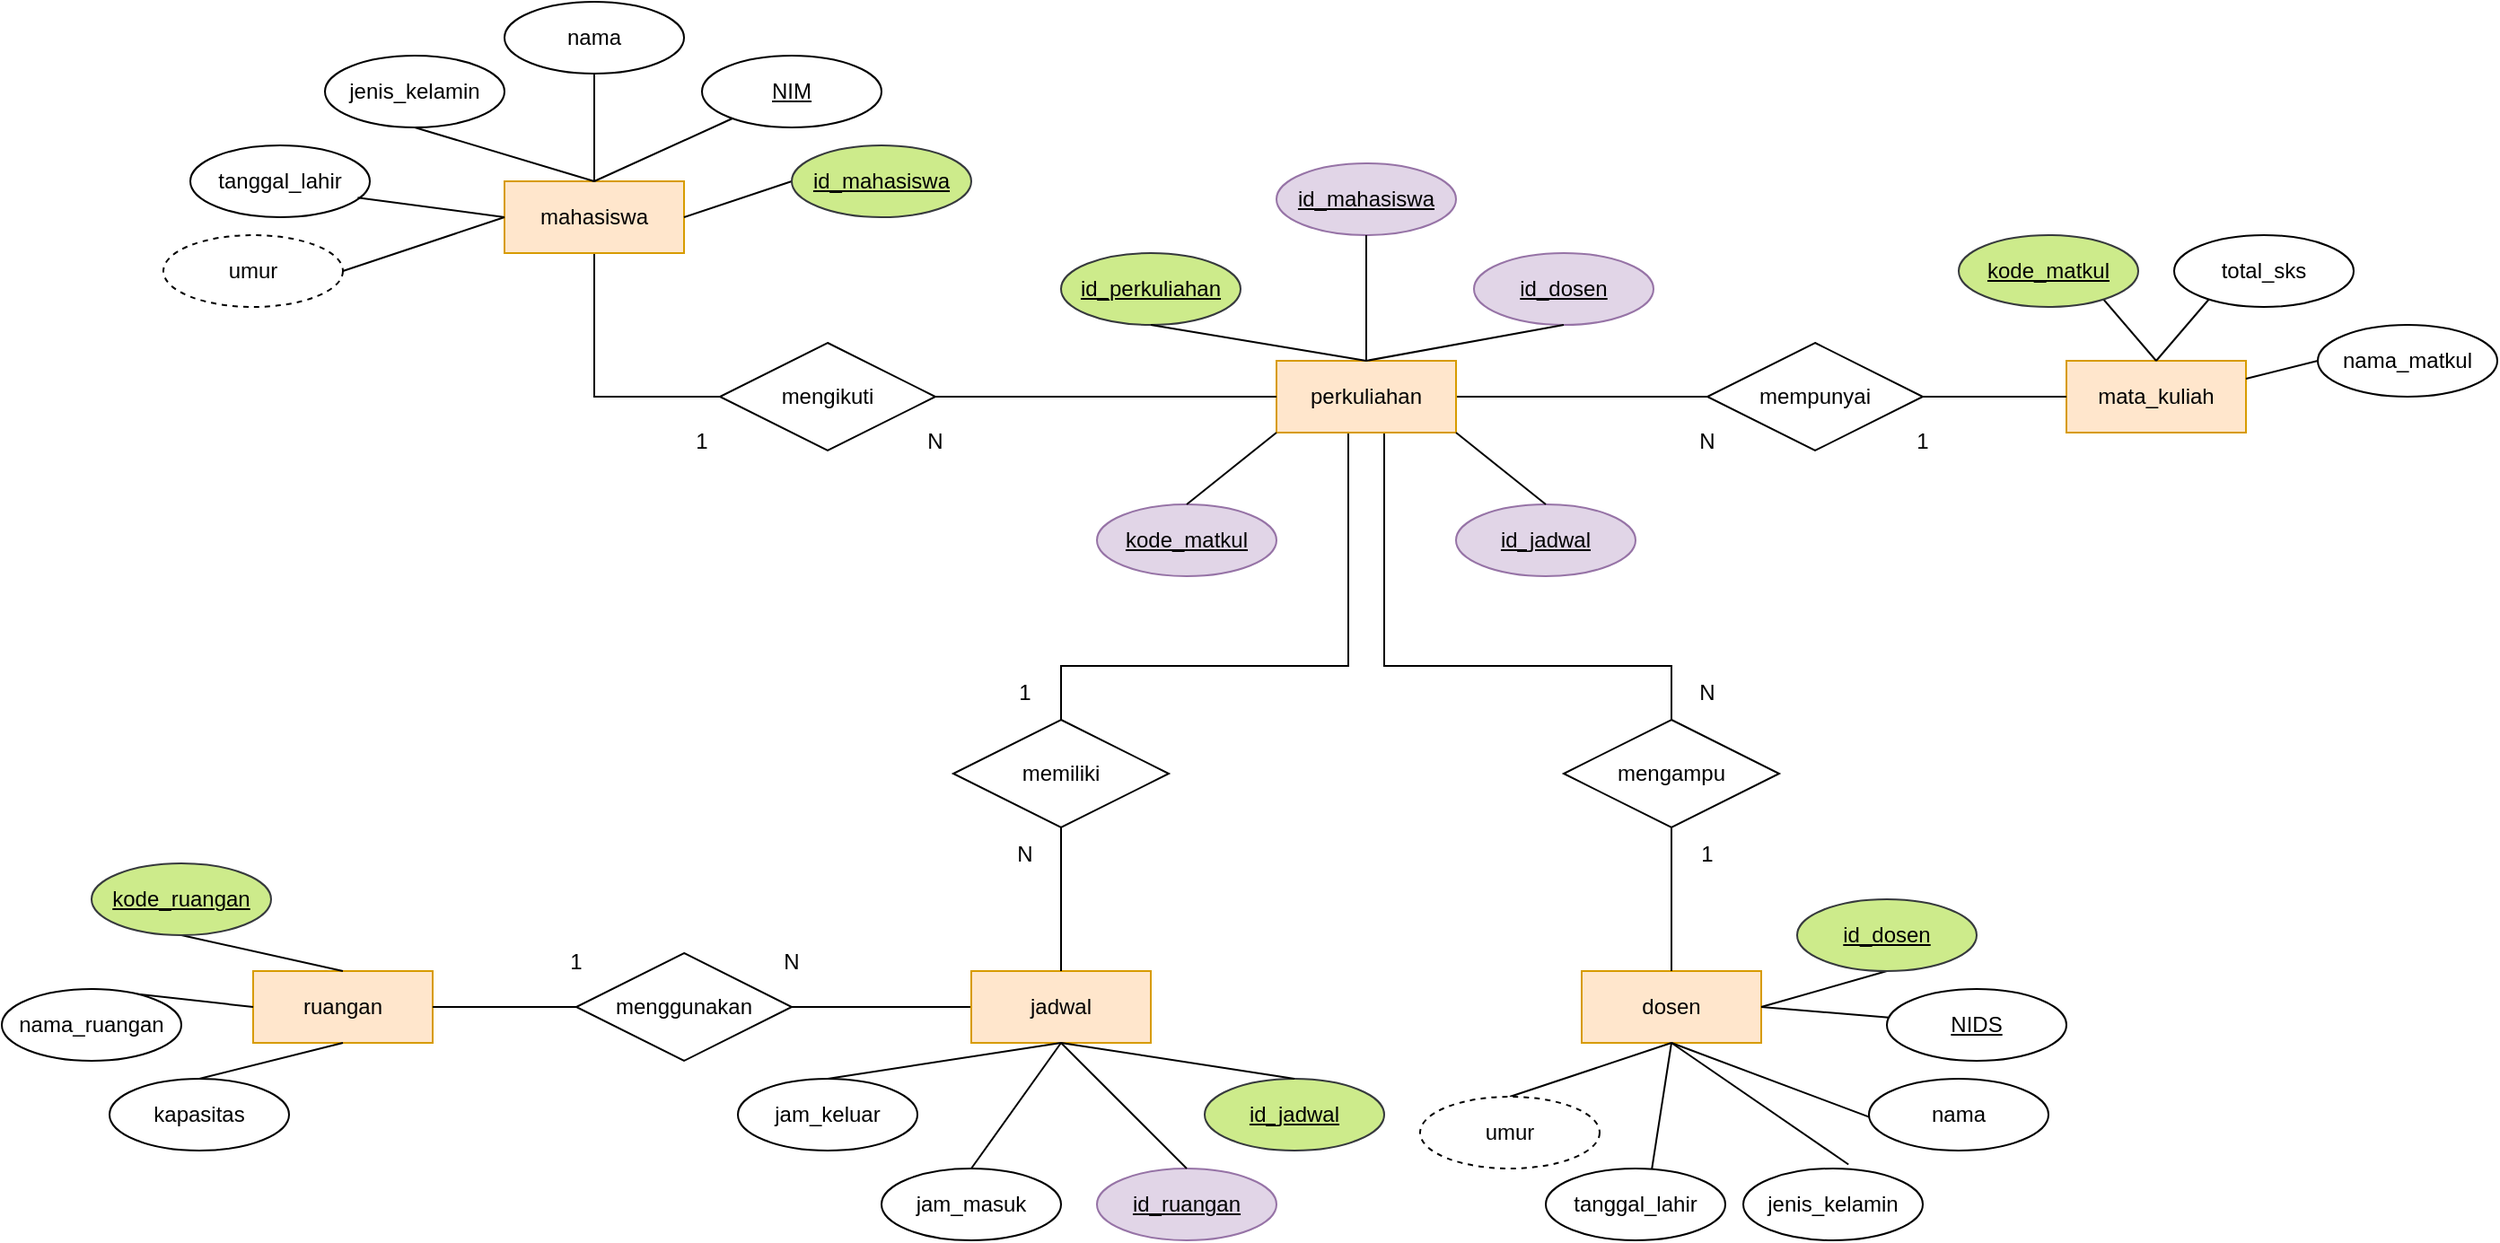 <mxfile version="26.2.9">
  <diagram name="Page-1" id="u2EYjhWLWHFpRmUkxBab">
    <mxGraphModel dx="2014" dy="1203" grid="1" gridSize="10" guides="1" tooltips="1" connect="1" arrows="1" fold="1" page="1" pageScale="1" pageWidth="850" pageHeight="1100" math="0" shadow="0">
      <root>
        <mxCell id="0" />
        <mxCell id="1" parent="0" />
        <mxCell id="Lan2Nwc-7f9aQjcRRKQz-25" style="edgeStyle=orthogonalEdgeStyle;rounded=0;orthogonalLoop=1;jettySize=auto;html=1;entryX=0;entryY=0.5;entryDx=0;entryDy=0;exitX=0.5;exitY=1;exitDx=0;exitDy=0;endArrow=none;startFill=0;" edge="1" parent="1" source="Lan2Nwc-7f9aQjcRRKQz-1" target="Lan2Nwc-7f9aQjcRRKQz-7">
          <mxGeometry relative="1" as="geometry" />
        </mxCell>
        <mxCell id="Lan2Nwc-7f9aQjcRRKQz-1" value="mahasiswa" style="whiteSpace=wrap;html=1;align=center;fillColor=#ffe6cc;strokeColor=#d79b00;" vertex="1" parent="1">
          <mxGeometry x="370" y="240" width="100" height="40" as="geometry" />
        </mxCell>
        <mxCell id="Lan2Nwc-7f9aQjcRRKQz-27" style="edgeStyle=orthogonalEdgeStyle;rounded=0;orthogonalLoop=1;jettySize=auto;html=1;entryX=0;entryY=0.5;entryDx=0;entryDy=0;endArrow=none;startFill=0;" edge="1" parent="1" source="Lan2Nwc-7f9aQjcRRKQz-2" target="Lan2Nwc-7f9aQjcRRKQz-8">
          <mxGeometry relative="1" as="geometry" />
        </mxCell>
        <mxCell id="Lan2Nwc-7f9aQjcRRKQz-29" style="edgeStyle=orthogonalEdgeStyle;rounded=0;orthogonalLoop=1;jettySize=auto;html=1;endArrow=none;startFill=0;" edge="1" parent="1" source="Lan2Nwc-7f9aQjcRRKQz-2" target="Lan2Nwc-7f9aQjcRRKQz-9">
          <mxGeometry relative="1" as="geometry">
            <Array as="points">
              <mxPoint x="860" y="510" />
              <mxPoint x="1020" y="510" />
            </Array>
          </mxGeometry>
        </mxCell>
        <mxCell id="Lan2Nwc-7f9aQjcRRKQz-30" style="edgeStyle=orthogonalEdgeStyle;rounded=0;orthogonalLoop=1;jettySize=auto;html=1;entryX=0.5;entryY=0;entryDx=0;entryDy=0;endArrow=none;startFill=0;" edge="1" parent="1" source="Lan2Nwc-7f9aQjcRRKQz-2" target="Lan2Nwc-7f9aQjcRRKQz-10">
          <mxGeometry relative="1" as="geometry">
            <Array as="points">
              <mxPoint x="840" y="510" />
              <mxPoint x="680" y="510" />
            </Array>
          </mxGeometry>
        </mxCell>
        <mxCell id="Lan2Nwc-7f9aQjcRRKQz-2" value="perkuliahan" style="whiteSpace=wrap;html=1;align=center;fillColor=#ffe6cc;strokeColor=#d79b00;" vertex="1" parent="1">
          <mxGeometry x="800" y="340" width="100" height="40" as="geometry" />
        </mxCell>
        <mxCell id="Lan2Nwc-7f9aQjcRRKQz-3" value="dosen" style="whiteSpace=wrap;html=1;align=center;fillColor=#ffe6cc;strokeColor=#d79b00;" vertex="1" parent="1">
          <mxGeometry x="970" y="680" width="100" height="40" as="geometry" />
        </mxCell>
        <mxCell id="Lan2Nwc-7f9aQjcRRKQz-33" style="edgeStyle=orthogonalEdgeStyle;rounded=0;orthogonalLoop=1;jettySize=auto;html=1;entryX=1;entryY=0.5;entryDx=0;entryDy=0;endArrow=none;startFill=0;" edge="1" parent="1" source="Lan2Nwc-7f9aQjcRRKQz-4" target="Lan2Nwc-7f9aQjcRRKQz-11">
          <mxGeometry relative="1" as="geometry" />
        </mxCell>
        <mxCell id="Lan2Nwc-7f9aQjcRRKQz-4" value="jadwal" style="whiteSpace=wrap;html=1;align=center;fillColor=#ffe6cc;strokeColor=#d79b00;" vertex="1" parent="1">
          <mxGeometry x="630" y="680" width="100" height="40" as="geometry" />
        </mxCell>
        <mxCell id="Lan2Nwc-7f9aQjcRRKQz-5" value="ruangan" style="whiteSpace=wrap;html=1;align=center;fillColor=#ffe6cc;strokeColor=#d79b00;" vertex="1" parent="1">
          <mxGeometry x="230" y="680" width="100" height="40" as="geometry" />
        </mxCell>
        <mxCell id="Lan2Nwc-7f9aQjcRRKQz-6" value="mata_kuliah" style="whiteSpace=wrap;html=1;align=center;fillColor=#ffe6cc;strokeColor=#d79b00;" vertex="1" parent="1">
          <mxGeometry x="1240" y="340" width="100" height="40" as="geometry" />
        </mxCell>
        <mxCell id="Lan2Nwc-7f9aQjcRRKQz-26" style="edgeStyle=orthogonalEdgeStyle;rounded=0;orthogonalLoop=1;jettySize=auto;html=1;entryX=0;entryY=0.5;entryDx=0;entryDy=0;endArrow=none;startFill=0;" edge="1" parent="1" source="Lan2Nwc-7f9aQjcRRKQz-7" target="Lan2Nwc-7f9aQjcRRKQz-2">
          <mxGeometry relative="1" as="geometry" />
        </mxCell>
        <mxCell id="Lan2Nwc-7f9aQjcRRKQz-7" value="mengikuti" style="shape=rhombus;perimeter=rhombusPerimeter;whiteSpace=wrap;html=1;align=center;" vertex="1" parent="1">
          <mxGeometry x="490" y="330" width="120" height="60" as="geometry" />
        </mxCell>
        <mxCell id="Lan2Nwc-7f9aQjcRRKQz-28" style="edgeStyle=orthogonalEdgeStyle;rounded=0;orthogonalLoop=1;jettySize=auto;html=1;endArrow=none;startFill=0;" edge="1" parent="1" source="Lan2Nwc-7f9aQjcRRKQz-8" target="Lan2Nwc-7f9aQjcRRKQz-6">
          <mxGeometry relative="1" as="geometry" />
        </mxCell>
        <mxCell id="Lan2Nwc-7f9aQjcRRKQz-8" value="mempunyai" style="shape=rhombus;perimeter=rhombusPerimeter;whiteSpace=wrap;html=1;align=center;" vertex="1" parent="1">
          <mxGeometry x="1040" y="330" width="120" height="60" as="geometry" />
        </mxCell>
        <mxCell id="Lan2Nwc-7f9aQjcRRKQz-31" style="edgeStyle=orthogonalEdgeStyle;rounded=0;orthogonalLoop=1;jettySize=auto;html=1;entryX=0.5;entryY=0;entryDx=0;entryDy=0;endArrow=none;startFill=0;" edge="1" parent="1" source="Lan2Nwc-7f9aQjcRRKQz-9" target="Lan2Nwc-7f9aQjcRRKQz-3">
          <mxGeometry relative="1" as="geometry" />
        </mxCell>
        <mxCell id="Lan2Nwc-7f9aQjcRRKQz-9" value="mengampu" style="shape=rhombus;perimeter=rhombusPerimeter;whiteSpace=wrap;html=1;align=center;" vertex="1" parent="1">
          <mxGeometry x="960" y="540" width="120" height="60" as="geometry" />
        </mxCell>
        <mxCell id="Lan2Nwc-7f9aQjcRRKQz-32" style="edgeStyle=orthogonalEdgeStyle;rounded=0;orthogonalLoop=1;jettySize=auto;html=1;entryX=0.5;entryY=0;entryDx=0;entryDy=0;endArrow=none;startFill=0;" edge="1" parent="1" source="Lan2Nwc-7f9aQjcRRKQz-10" target="Lan2Nwc-7f9aQjcRRKQz-4">
          <mxGeometry relative="1" as="geometry" />
        </mxCell>
        <mxCell id="Lan2Nwc-7f9aQjcRRKQz-10" value="memiliki" style="shape=rhombus;perimeter=rhombusPerimeter;whiteSpace=wrap;html=1;align=center;" vertex="1" parent="1">
          <mxGeometry x="620" y="540" width="120" height="60" as="geometry" />
        </mxCell>
        <mxCell id="Lan2Nwc-7f9aQjcRRKQz-34" style="edgeStyle=orthogonalEdgeStyle;rounded=0;orthogonalLoop=1;jettySize=auto;html=1;entryX=1;entryY=0.5;entryDx=0;entryDy=0;endArrow=none;startFill=0;" edge="1" parent="1" source="Lan2Nwc-7f9aQjcRRKQz-11" target="Lan2Nwc-7f9aQjcRRKQz-5">
          <mxGeometry relative="1" as="geometry" />
        </mxCell>
        <mxCell id="Lan2Nwc-7f9aQjcRRKQz-11" value="menggunakan" style="shape=rhombus;perimeter=rhombusPerimeter;whiteSpace=wrap;html=1;align=center;" vertex="1" parent="1">
          <mxGeometry x="410" y="670" width="120" height="60" as="geometry" />
        </mxCell>
        <mxCell id="Lan2Nwc-7f9aQjcRRKQz-12" style="rounded=0;orthogonalLoop=1;jettySize=auto;html=1;entryX=0;entryY=0.5;entryDx=0;entryDy=0;endArrow=none;startFill=0;exitX=1;exitY=0.5;exitDx=0;exitDy=0;" edge="1" parent="1" target="Lan2Nwc-7f9aQjcRRKQz-15" source="Lan2Nwc-7f9aQjcRRKQz-1">
          <mxGeometry relative="1" as="geometry">
            <mxPoint x="190" y="135" as="sourcePoint" />
          </mxGeometry>
        </mxCell>
        <mxCell id="Lan2Nwc-7f9aQjcRRKQz-13" style="rounded=0;orthogonalLoop=1;jettySize=auto;html=1;entryX=0.5;entryY=1;entryDx=0;entryDy=0;endArrow=none;startFill=0;exitX=0.5;exitY=0;exitDx=0;exitDy=0;" edge="1" parent="1" target="Lan2Nwc-7f9aQjcRRKQz-16" source="Lan2Nwc-7f9aQjcRRKQz-1">
          <mxGeometry relative="1" as="geometry">
            <mxPoint x="278" y="135" as="sourcePoint" />
          </mxGeometry>
        </mxCell>
        <mxCell id="Lan2Nwc-7f9aQjcRRKQz-14" style="rounded=0;orthogonalLoop=1;jettySize=auto;html=1;entryX=0.5;entryY=1;entryDx=0;entryDy=0;endArrow=none;startFill=0;" edge="1" parent="1" target="Lan2Nwc-7f9aQjcRRKQz-17">
          <mxGeometry relative="1" as="geometry">
            <mxPoint x="420" y="240" as="sourcePoint" />
          </mxGeometry>
        </mxCell>
        <mxCell id="Lan2Nwc-7f9aQjcRRKQz-15" value="id_mahasiswa" style="ellipse;whiteSpace=wrap;html=1;align=center;fontStyle=4;fillColor=#cdeb8b;strokeColor=#36393d;" vertex="1" parent="1">
          <mxGeometry x="530" y="220" width="100" height="40" as="geometry" />
        </mxCell>
        <mxCell id="Lan2Nwc-7f9aQjcRRKQz-16" value="nama" style="ellipse;whiteSpace=wrap;html=1;align=center;" vertex="1" parent="1">
          <mxGeometry x="370" y="140" width="100" height="40" as="geometry" />
        </mxCell>
        <mxCell id="Lan2Nwc-7f9aQjcRRKQz-17" value="jenis_kelamin" style="ellipse;whiteSpace=wrap;html=1;align=center;" vertex="1" parent="1">
          <mxGeometry x="270" y="170" width="100" height="40" as="geometry" />
        </mxCell>
        <mxCell id="Lan2Nwc-7f9aQjcRRKQz-18" style="rounded=0;orthogonalLoop=1;jettySize=auto;html=1;entryX=0.5;entryY=0;entryDx=0;entryDy=0;endArrow=none;startFill=0;" edge="1" parent="1" source="Lan2Nwc-7f9aQjcRRKQz-19" target="Lan2Nwc-7f9aQjcRRKQz-1">
          <mxGeometry relative="1" as="geometry">
            <mxPoint x="230" y="135" as="targetPoint" />
          </mxGeometry>
        </mxCell>
        <mxCell id="Lan2Nwc-7f9aQjcRRKQz-19" value="NIM" style="ellipse;whiteSpace=wrap;html=1;align=center;fontStyle=4;" vertex="1" parent="1">
          <mxGeometry x="480" y="170" width="100" height="40" as="geometry" />
        </mxCell>
        <mxCell id="Lan2Nwc-7f9aQjcRRKQz-20" value="tanggal_lahir" style="ellipse;whiteSpace=wrap;html=1;align=center;" vertex="1" parent="1">
          <mxGeometry x="195" y="220" width="100" height="40" as="geometry" />
        </mxCell>
        <mxCell id="Lan2Nwc-7f9aQjcRRKQz-21" value="umur" style="ellipse;whiteSpace=wrap;html=1;align=center;dashed=1;" vertex="1" parent="1">
          <mxGeometry x="180" y="270" width="100" height="40" as="geometry" />
        </mxCell>
        <mxCell id="Lan2Nwc-7f9aQjcRRKQz-22" style="rounded=0;orthogonalLoop=1;jettySize=auto;html=1;entryX=0.932;entryY=0.727;entryDx=0;entryDy=0;endArrow=none;startFill=0;entryPerimeter=0;exitX=0;exitY=0.5;exitDx=0;exitDy=0;" edge="1" parent="1" source="Lan2Nwc-7f9aQjcRRKQz-1" target="Lan2Nwc-7f9aQjcRRKQz-20">
          <mxGeometry relative="1" as="geometry">
            <mxPoint x="360" y="310" as="sourcePoint" />
            <mxPoint x="260" y="280" as="targetPoint" />
          </mxGeometry>
        </mxCell>
        <mxCell id="Lan2Nwc-7f9aQjcRRKQz-23" style="rounded=0;orthogonalLoop=1;jettySize=auto;html=1;entryX=1;entryY=0.5;entryDx=0;entryDy=0;endArrow=none;startFill=0;exitX=0;exitY=0.5;exitDx=0;exitDy=0;" edge="1" parent="1" source="Lan2Nwc-7f9aQjcRRKQz-1" target="Lan2Nwc-7f9aQjcRRKQz-21">
          <mxGeometry relative="1" as="geometry">
            <mxPoint x="380" y="270" as="sourcePoint" />
            <mxPoint x="298" y="259" as="targetPoint" />
          </mxGeometry>
        </mxCell>
        <mxCell id="Lan2Nwc-7f9aQjcRRKQz-35" style="rounded=0;orthogonalLoop=1;jettySize=auto;html=1;entryX=0.5;entryY=0;entryDx=0;entryDy=0;endArrow=none;startFill=0;exitX=0.5;exitY=0;exitDx=0;exitDy=0;" edge="1" parent="1" target="Lan2Nwc-7f9aQjcRRKQz-39" source="Lan2Nwc-7f9aQjcRRKQz-6">
          <mxGeometry relative="1" as="geometry">
            <mxPoint x="1374" y="495" as="sourcePoint" />
          </mxGeometry>
        </mxCell>
        <mxCell id="Lan2Nwc-7f9aQjcRRKQz-36" style="rounded=0;orthogonalLoop=1;jettySize=auto;html=1;entryX=0.5;entryY=0;entryDx=0;entryDy=0;endArrow=none;startFill=0;exitX=0.5;exitY=0;exitDx=0;exitDy=0;" edge="1" parent="1" target="Lan2Nwc-7f9aQjcRRKQz-40" source="Lan2Nwc-7f9aQjcRRKQz-6">
          <mxGeometry relative="1" as="geometry">
            <mxPoint x="1388" y="455" as="sourcePoint" />
          </mxGeometry>
        </mxCell>
        <mxCell id="Lan2Nwc-7f9aQjcRRKQz-37" style="rounded=0;orthogonalLoop=1;jettySize=auto;html=1;entryX=0;entryY=0.5;entryDx=0;entryDy=0;endArrow=none;startFill=0;" edge="1" parent="1" target="Lan2Nwc-7f9aQjcRRKQz-38">
          <mxGeometry relative="1" as="geometry">
            <mxPoint x="1340" y="350" as="sourcePoint" />
          </mxGeometry>
        </mxCell>
        <mxCell id="Lan2Nwc-7f9aQjcRRKQz-38" value="nama_matkul" style="ellipse;whiteSpace=wrap;html=1;align=center;" vertex="1" parent="1">
          <mxGeometry x="1380" y="320" width="100" height="40" as="geometry" />
        </mxCell>
        <mxCell id="Lan2Nwc-7f9aQjcRRKQz-39" value="kode_matkul" style="ellipse;whiteSpace=wrap;html=1;align=center;fontStyle=4;fillColor=#cdeb8b;strokeColor=#36393d;" vertex="1" parent="1">
          <mxGeometry x="1180" y="270" width="100" height="40" as="geometry" />
        </mxCell>
        <mxCell id="Lan2Nwc-7f9aQjcRRKQz-40" value="total_sks" style="ellipse;whiteSpace=wrap;html=1;align=center;" vertex="1" parent="1">
          <mxGeometry x="1300" y="270" width="100" height="40" as="geometry" />
        </mxCell>
        <mxCell id="Lan2Nwc-7f9aQjcRRKQz-41" style="rounded=0;orthogonalLoop=1;jettySize=auto;html=1;entryX=0.5;entryY=0;entryDx=0;entryDy=0;endArrow=none;startFill=0;exitX=0.5;exitY=1;exitDx=0;exitDy=0;" edge="1" parent="1" target="Lan2Nwc-7f9aQjcRRKQz-46" source="Lan2Nwc-7f9aQjcRRKQz-5">
          <mxGeometry relative="1" as="geometry">
            <mxPoint x="290" y="750" as="sourcePoint" />
          </mxGeometry>
        </mxCell>
        <mxCell id="Lan2Nwc-7f9aQjcRRKQz-42" style="rounded=0;orthogonalLoop=1;jettySize=auto;html=1;entryX=0.5;entryY=1;entryDx=0;entryDy=0;endArrow=none;startFill=0;exitX=0.5;exitY=0;exitDx=0;exitDy=0;" edge="1" parent="1" target="Lan2Nwc-7f9aQjcRRKQz-44" source="Lan2Nwc-7f9aQjcRRKQz-5">
          <mxGeometry relative="1" as="geometry">
            <mxPoint x="220" y="770" as="sourcePoint" />
          </mxGeometry>
        </mxCell>
        <mxCell id="Lan2Nwc-7f9aQjcRRKQz-43" style="rounded=0;orthogonalLoop=1;jettySize=auto;html=1;entryX=0.5;entryY=0;entryDx=0;entryDy=0;endArrow=none;startFill=0;exitX=0;exitY=0.5;exitDx=0;exitDy=0;" edge="1" parent="1" target="Lan2Nwc-7f9aQjcRRKQz-45" source="Lan2Nwc-7f9aQjcRRKQz-5">
          <mxGeometry relative="1" as="geometry">
            <mxPoint x="267" y="770" as="sourcePoint" />
          </mxGeometry>
        </mxCell>
        <mxCell id="Lan2Nwc-7f9aQjcRRKQz-44" value="kode_ruangan" style="ellipse;whiteSpace=wrap;html=1;align=center;fontStyle=4;fillColor=#cdeb8b;strokeColor=#36393d;" vertex="1" parent="1">
          <mxGeometry x="140" y="620" width="100" height="40" as="geometry" />
        </mxCell>
        <mxCell id="Lan2Nwc-7f9aQjcRRKQz-45" value="nama_ruangan" style="ellipse;whiteSpace=wrap;html=1;align=center;" vertex="1" parent="1">
          <mxGeometry x="90" y="690" width="100" height="40" as="geometry" />
        </mxCell>
        <mxCell id="Lan2Nwc-7f9aQjcRRKQz-46" value="kapasitas" style="ellipse;whiteSpace=wrap;html=1;align=center;" vertex="1" parent="1">
          <mxGeometry x="150" y="740" width="100" height="40" as="geometry" />
        </mxCell>
        <mxCell id="Lan2Nwc-7f9aQjcRRKQz-47" style="rounded=0;orthogonalLoop=1;jettySize=auto;html=1;entryX=0.5;entryY=1;entryDx=0;entryDy=0;strokeColor=default;endArrow=none;startFill=0;exitX=1;exitY=0.5;exitDx=0;exitDy=0;" edge="1" parent="1" source="Lan2Nwc-7f9aQjcRRKQz-3" target="Lan2Nwc-7f9aQjcRRKQz-53">
          <mxGeometry relative="1" as="geometry">
            <mxPoint x="1280" y="975.714" as="sourcePoint" />
          </mxGeometry>
        </mxCell>
        <mxCell id="Lan2Nwc-7f9aQjcRRKQz-48" style="rounded=0;orthogonalLoop=1;jettySize=auto;html=1;entryX=0.5;entryY=1;entryDx=0;entryDy=0;strokeColor=default;endArrow=none;startFill=0;exitX=0.5;exitY=1;exitDx=0;exitDy=0;" edge="1" parent="1" source="Lan2Nwc-7f9aQjcRRKQz-3" target="Lan2Nwc-7f9aQjcRRKQz-54">
          <mxGeometry relative="1" as="geometry">
            <mxPoint x="1203.333" y="970" as="sourcePoint" />
          </mxGeometry>
        </mxCell>
        <mxCell id="Lan2Nwc-7f9aQjcRRKQz-49" style="rounded=0;orthogonalLoop=1;jettySize=auto;html=1;exitX=0.5;exitY=1;exitDx=0;exitDy=0;entryX=0.586;entryY=-0.056;entryDx=0;entryDy=0;strokeColor=default;endArrow=none;startFill=0;entryPerimeter=0;" edge="1" parent="1" source="Lan2Nwc-7f9aQjcRRKQz-3" target="Lan2Nwc-7f9aQjcRRKQz-55">
          <mxGeometry relative="1" as="geometry">
            <mxPoint x="1180" y="990" as="sourcePoint" />
          </mxGeometry>
        </mxCell>
        <mxCell id="Lan2Nwc-7f9aQjcRRKQz-50" style="rounded=0;orthogonalLoop=1;jettySize=auto;html=1;entryX=0.59;entryY=0.022;entryDx=0;entryDy=0;exitX=0.5;exitY=1;exitDx=0;exitDy=0;strokeColor=default;endArrow=none;startFill=0;entryPerimeter=0;" edge="1" parent="1" source="Lan2Nwc-7f9aQjcRRKQz-3" target="Lan2Nwc-7f9aQjcRRKQz-56">
          <mxGeometry relative="1" as="geometry">
            <mxPoint x="1180" y="990" as="sourcePoint" />
          </mxGeometry>
        </mxCell>
        <mxCell id="Lan2Nwc-7f9aQjcRRKQz-51" style="rounded=0;orthogonalLoop=1;jettySize=auto;html=1;entryX=0.5;entryY=0;entryDx=0;entryDy=0;strokeColor=default;endArrow=none;startFill=0;exitX=0.5;exitY=1;exitDx=0;exitDy=0;" edge="1" parent="1" source="Lan2Nwc-7f9aQjcRRKQz-3" target="Lan2Nwc-7f9aQjcRRKQz-57">
          <mxGeometry relative="1" as="geometry">
            <mxPoint x="1060" y="1025" as="targetPoint" />
            <mxPoint x="1194" y="1010" as="sourcePoint" />
          </mxGeometry>
        </mxCell>
        <mxCell id="Lan2Nwc-7f9aQjcRRKQz-53" value="id_dosen" style="ellipse;whiteSpace=wrap;html=1;align=center;fontStyle=4;fillColor=#cdeb8b;strokeColor=#36393d;" vertex="1" parent="1">
          <mxGeometry x="1090" y="640" width="100" height="40" as="geometry" />
        </mxCell>
        <mxCell id="Lan2Nwc-7f9aQjcRRKQz-54" value="nama" style="ellipse;whiteSpace=wrap;html=1;align=center;" vertex="1" parent="1">
          <mxGeometry x="1130" y="740" width="100" height="40" as="geometry" />
        </mxCell>
        <mxCell id="Lan2Nwc-7f9aQjcRRKQz-55" value="jenis_kelamin" style="ellipse;whiteSpace=wrap;html=1;align=center;" vertex="1" parent="1">
          <mxGeometry x="1060" y="790" width="100" height="40" as="geometry" />
        </mxCell>
        <mxCell id="Lan2Nwc-7f9aQjcRRKQz-56" value="tanggal_lahir" style="ellipse;whiteSpace=wrap;html=1;align=center;" vertex="1" parent="1">
          <mxGeometry x="950" y="790" width="100" height="40" as="geometry" />
        </mxCell>
        <mxCell id="Lan2Nwc-7f9aQjcRRKQz-57" value="umur" style="ellipse;whiteSpace=wrap;html=1;align=center;dashed=1;" vertex="1" parent="1">
          <mxGeometry x="880" y="750" width="100" height="40" as="geometry" />
        </mxCell>
        <mxCell id="Lan2Nwc-7f9aQjcRRKQz-58" style="rounded=0;orthogonalLoop=1;jettySize=auto;html=1;entryX=1;entryY=0.5;entryDx=0;entryDy=0;endArrow=none;startFill=0;" edge="1" parent="1" source="Lan2Nwc-7f9aQjcRRKQz-59" target="Lan2Nwc-7f9aQjcRRKQz-3">
          <mxGeometry relative="1" as="geometry">
            <mxPoint x="1230" y="970" as="targetPoint" />
          </mxGeometry>
        </mxCell>
        <mxCell id="Lan2Nwc-7f9aQjcRRKQz-59" value="NIDS" style="ellipse;whiteSpace=wrap;html=1;align=center;fontStyle=4;" vertex="1" parent="1">
          <mxGeometry x="1140" y="690" width="100" height="40" as="geometry" />
        </mxCell>
        <mxCell id="Lan2Nwc-7f9aQjcRRKQz-61" value="id_jadwal" style="ellipse;whiteSpace=wrap;html=1;align=center;fontStyle=4;fillColor=#cdeb8b;strokeColor=#36393d;" vertex="1" parent="1">
          <mxGeometry x="760" y="740" width="100" height="40" as="geometry" />
        </mxCell>
        <mxCell id="Lan2Nwc-7f9aQjcRRKQz-62" value="jam_masuk" style="ellipse;whiteSpace=wrap;html=1;align=center;" vertex="1" parent="1">
          <mxGeometry x="580" y="790" width="100" height="40" as="geometry" />
        </mxCell>
        <mxCell id="Lan2Nwc-7f9aQjcRRKQz-63" value="jam_keluar" style="ellipse;whiteSpace=wrap;html=1;align=center;" vertex="1" parent="1">
          <mxGeometry x="500" y="740" width="100" height="40" as="geometry" />
        </mxCell>
        <mxCell id="Lan2Nwc-7f9aQjcRRKQz-64" value="id_ruangan" style="ellipse;whiteSpace=wrap;html=1;align=center;fontStyle=4;fillColor=#e1d5e7;strokeColor=#9673a6;" vertex="1" parent="1">
          <mxGeometry x="700" y="790" width="100" height="40" as="geometry" />
        </mxCell>
        <mxCell id="Lan2Nwc-7f9aQjcRRKQz-67" style="rounded=0;orthogonalLoop=1;jettySize=auto;html=1;entryX=0.5;entryY=1;entryDx=0;entryDy=0;strokeColor=default;endArrow=none;startFill=0;exitX=0.5;exitY=0;exitDx=0;exitDy=0;" edge="1" parent="1" source="Lan2Nwc-7f9aQjcRRKQz-61" target="Lan2Nwc-7f9aQjcRRKQz-4">
          <mxGeometry relative="1" as="geometry">
            <mxPoint x="650" y="760" as="targetPoint" />
            <mxPoint x="760" y="720" as="sourcePoint" />
          </mxGeometry>
        </mxCell>
        <mxCell id="Lan2Nwc-7f9aQjcRRKQz-68" style="rounded=0;orthogonalLoop=1;jettySize=auto;html=1;strokeColor=default;endArrow=none;startFill=0;exitX=0.5;exitY=0;exitDx=0;exitDy=0;" edge="1" parent="1" source="Lan2Nwc-7f9aQjcRRKQz-62">
          <mxGeometry relative="1" as="geometry">
            <mxPoint x="680" y="720" as="targetPoint" />
            <mxPoint x="780" y="670" as="sourcePoint" />
          </mxGeometry>
        </mxCell>
        <mxCell id="Lan2Nwc-7f9aQjcRRKQz-69" style="rounded=0;orthogonalLoop=1;jettySize=auto;html=1;strokeColor=default;endArrow=none;startFill=0;exitX=0.5;exitY=0;exitDx=0;exitDy=0;entryX=0.5;entryY=1;entryDx=0;entryDy=0;" edge="1" parent="1" source="Lan2Nwc-7f9aQjcRRKQz-63" target="Lan2Nwc-7f9aQjcRRKQz-4">
          <mxGeometry relative="1" as="geometry">
            <mxPoint x="640" y="725" as="targetPoint" />
            <mxPoint x="610" y="815" as="sourcePoint" />
          </mxGeometry>
        </mxCell>
        <mxCell id="Lan2Nwc-7f9aQjcRRKQz-70" value="id_perkuliahan" style="ellipse;whiteSpace=wrap;html=1;align=center;fontStyle=4;fillColor=#cdeb8b;strokeColor=#36393d;" vertex="1" parent="1">
          <mxGeometry x="680" y="280" width="100" height="40" as="geometry" />
        </mxCell>
        <mxCell id="Lan2Nwc-7f9aQjcRRKQz-71" value="id_mahasiswa" style="ellipse;whiteSpace=wrap;html=1;align=center;fontStyle=4;fillColor=#e1d5e7;strokeColor=#9673a6;" vertex="1" parent="1">
          <mxGeometry x="800" y="230" width="100" height="40" as="geometry" />
        </mxCell>
        <mxCell id="Lan2Nwc-7f9aQjcRRKQz-72" value="id_dosen" style="ellipse;whiteSpace=wrap;html=1;align=center;fontStyle=4;fillColor=#e1d5e7;strokeColor=#9673a6;" vertex="1" parent="1">
          <mxGeometry x="910" y="280" width="100" height="40" as="geometry" />
        </mxCell>
        <mxCell id="Lan2Nwc-7f9aQjcRRKQz-73" value="kode_matkul" style="ellipse;whiteSpace=wrap;html=1;align=center;fontStyle=4;fillColor=#e1d5e7;strokeColor=#9673a6;" vertex="1" parent="1">
          <mxGeometry x="700" y="420" width="100" height="40" as="geometry" />
        </mxCell>
        <mxCell id="Lan2Nwc-7f9aQjcRRKQz-74" value="id_jadwal" style="ellipse;whiteSpace=wrap;html=1;align=center;fontStyle=4;fillColor=#e1d5e7;strokeColor=#9673a6;" vertex="1" parent="1">
          <mxGeometry x="900" y="420" width="100" height="40" as="geometry" />
        </mxCell>
        <mxCell id="Lan2Nwc-7f9aQjcRRKQz-75" style="rounded=0;orthogonalLoop=1;jettySize=auto;html=1;entryX=0.5;entryY=1;entryDx=0;entryDy=0;endArrow=none;startFill=0;exitX=0.5;exitY=0;exitDx=0;exitDy=0;" edge="1" parent="1" source="Lan2Nwc-7f9aQjcRRKQz-2" target="Lan2Nwc-7f9aQjcRRKQz-70">
          <mxGeometry relative="1" as="geometry">
            <mxPoint x="700" y="330" as="sourcePoint" />
            <mxPoint x="760" y="310" as="targetPoint" />
          </mxGeometry>
        </mxCell>
        <mxCell id="Lan2Nwc-7f9aQjcRRKQz-77" style="rounded=0;orthogonalLoop=1;jettySize=auto;html=1;endArrow=none;startFill=0;exitX=0.5;exitY=0;exitDx=0;exitDy=0;entryX=0.5;entryY=1;entryDx=0;entryDy=0;" edge="1" parent="1" source="Lan2Nwc-7f9aQjcRRKQz-2" target="Lan2Nwc-7f9aQjcRRKQz-71">
          <mxGeometry relative="1" as="geometry">
            <mxPoint x="860" y="350" as="sourcePoint" />
            <mxPoint x="800" y="300" as="targetPoint" />
          </mxGeometry>
        </mxCell>
        <mxCell id="Lan2Nwc-7f9aQjcRRKQz-78" style="rounded=0;orthogonalLoop=1;jettySize=auto;html=1;endArrow=none;startFill=0;entryX=0.5;entryY=1;entryDx=0;entryDy=0;exitX=0.5;exitY=0;exitDx=0;exitDy=0;" edge="1" parent="1" source="Lan2Nwc-7f9aQjcRRKQz-2" target="Lan2Nwc-7f9aQjcRRKQz-72">
          <mxGeometry relative="1" as="geometry">
            <mxPoint x="880" y="310" as="sourcePoint" />
            <mxPoint x="860" y="280" as="targetPoint" />
          </mxGeometry>
        </mxCell>
        <mxCell id="Lan2Nwc-7f9aQjcRRKQz-79" style="rounded=0;orthogonalLoop=1;jettySize=auto;html=1;endArrow=none;startFill=0;entryX=0;entryY=1;entryDx=0;entryDy=0;exitX=0.5;exitY=0;exitDx=0;exitDy=0;" edge="1" parent="1" source="Lan2Nwc-7f9aQjcRRKQz-73" target="Lan2Nwc-7f9aQjcRRKQz-2">
          <mxGeometry relative="1" as="geometry">
            <mxPoint x="690" y="430" as="sourcePoint" />
            <mxPoint x="800" y="410" as="targetPoint" />
          </mxGeometry>
        </mxCell>
        <mxCell id="Lan2Nwc-7f9aQjcRRKQz-80" style="rounded=0;orthogonalLoop=1;jettySize=auto;html=1;endArrow=none;startFill=0;entryX=1;entryY=1;entryDx=0;entryDy=0;exitX=0.5;exitY=0;exitDx=0;exitDy=0;" edge="1" parent="1" source="Lan2Nwc-7f9aQjcRRKQz-74" target="Lan2Nwc-7f9aQjcRRKQz-2">
          <mxGeometry relative="1" as="geometry">
            <mxPoint x="760" y="430" as="sourcePoint" />
            <mxPoint x="810" y="390" as="targetPoint" />
          </mxGeometry>
        </mxCell>
        <mxCell id="Lan2Nwc-7f9aQjcRRKQz-81" value="N" style="text;html=1;align=center;verticalAlign=middle;whiteSpace=wrap;rounded=0;" vertex="1" parent="1">
          <mxGeometry x="580" y="370" width="60" height="30" as="geometry" />
        </mxCell>
        <mxCell id="Lan2Nwc-7f9aQjcRRKQz-82" value="1" style="text;html=1;align=center;verticalAlign=middle;whiteSpace=wrap;rounded=0;" vertex="1" parent="1">
          <mxGeometry x="450" y="370" width="60" height="30" as="geometry" />
        </mxCell>
        <mxCell id="Lan2Nwc-7f9aQjcRRKQz-84" value="1" style="text;html=1;align=center;verticalAlign=middle;whiteSpace=wrap;rounded=0;" vertex="1" parent="1">
          <mxGeometry x="1130" y="370" width="60" height="30" as="geometry" />
        </mxCell>
        <mxCell id="Lan2Nwc-7f9aQjcRRKQz-85" value="N" style="text;html=1;align=center;verticalAlign=middle;whiteSpace=wrap;rounded=0;" vertex="1" parent="1">
          <mxGeometry x="1010" y="370" width="60" height="30" as="geometry" />
        </mxCell>
        <mxCell id="Lan2Nwc-7f9aQjcRRKQz-86" value="1" style="text;html=1;align=center;verticalAlign=middle;whiteSpace=wrap;rounded=0;" vertex="1" parent="1">
          <mxGeometry x="1010" y="600" width="60" height="30" as="geometry" />
        </mxCell>
        <mxCell id="Lan2Nwc-7f9aQjcRRKQz-87" value="N" style="text;html=1;align=center;verticalAlign=middle;whiteSpace=wrap;rounded=0;" vertex="1" parent="1">
          <mxGeometry x="1010" y="510" width="60" height="30" as="geometry" />
        </mxCell>
        <mxCell id="Lan2Nwc-7f9aQjcRRKQz-88" value="N" style="text;html=1;align=center;verticalAlign=middle;whiteSpace=wrap;rounded=0;" vertex="1" parent="1">
          <mxGeometry x="630" y="600" width="60" height="30" as="geometry" />
        </mxCell>
        <mxCell id="Lan2Nwc-7f9aQjcRRKQz-89" value="1" style="text;html=1;align=center;verticalAlign=middle;whiteSpace=wrap;rounded=0;" vertex="1" parent="1">
          <mxGeometry x="630" y="510" width="60" height="30" as="geometry" />
        </mxCell>
        <mxCell id="Lan2Nwc-7f9aQjcRRKQz-90" value="N" style="text;html=1;align=center;verticalAlign=middle;whiteSpace=wrap;rounded=0;" vertex="1" parent="1">
          <mxGeometry x="500" y="660" width="60" height="30" as="geometry" />
        </mxCell>
        <mxCell id="Lan2Nwc-7f9aQjcRRKQz-91" value="1" style="text;html=1;align=center;verticalAlign=middle;whiteSpace=wrap;rounded=0;" vertex="1" parent="1">
          <mxGeometry x="380" y="660" width="60" height="30" as="geometry" />
        </mxCell>
        <mxCell id="Lan2Nwc-7f9aQjcRRKQz-92" style="rounded=0;orthogonalLoop=1;jettySize=auto;html=1;entryX=0.5;entryY=0;entryDx=0;entryDy=0;endArrow=none;startFill=0;exitX=0.5;exitY=1;exitDx=0;exitDy=0;" edge="1" parent="1" source="Lan2Nwc-7f9aQjcRRKQz-4" target="Lan2Nwc-7f9aQjcRRKQz-64">
          <mxGeometry relative="1" as="geometry">
            <mxPoint x="645" y="870" as="sourcePoint" />
            <mxPoint x="610" y="820" as="targetPoint" />
          </mxGeometry>
        </mxCell>
      </root>
    </mxGraphModel>
  </diagram>
</mxfile>
